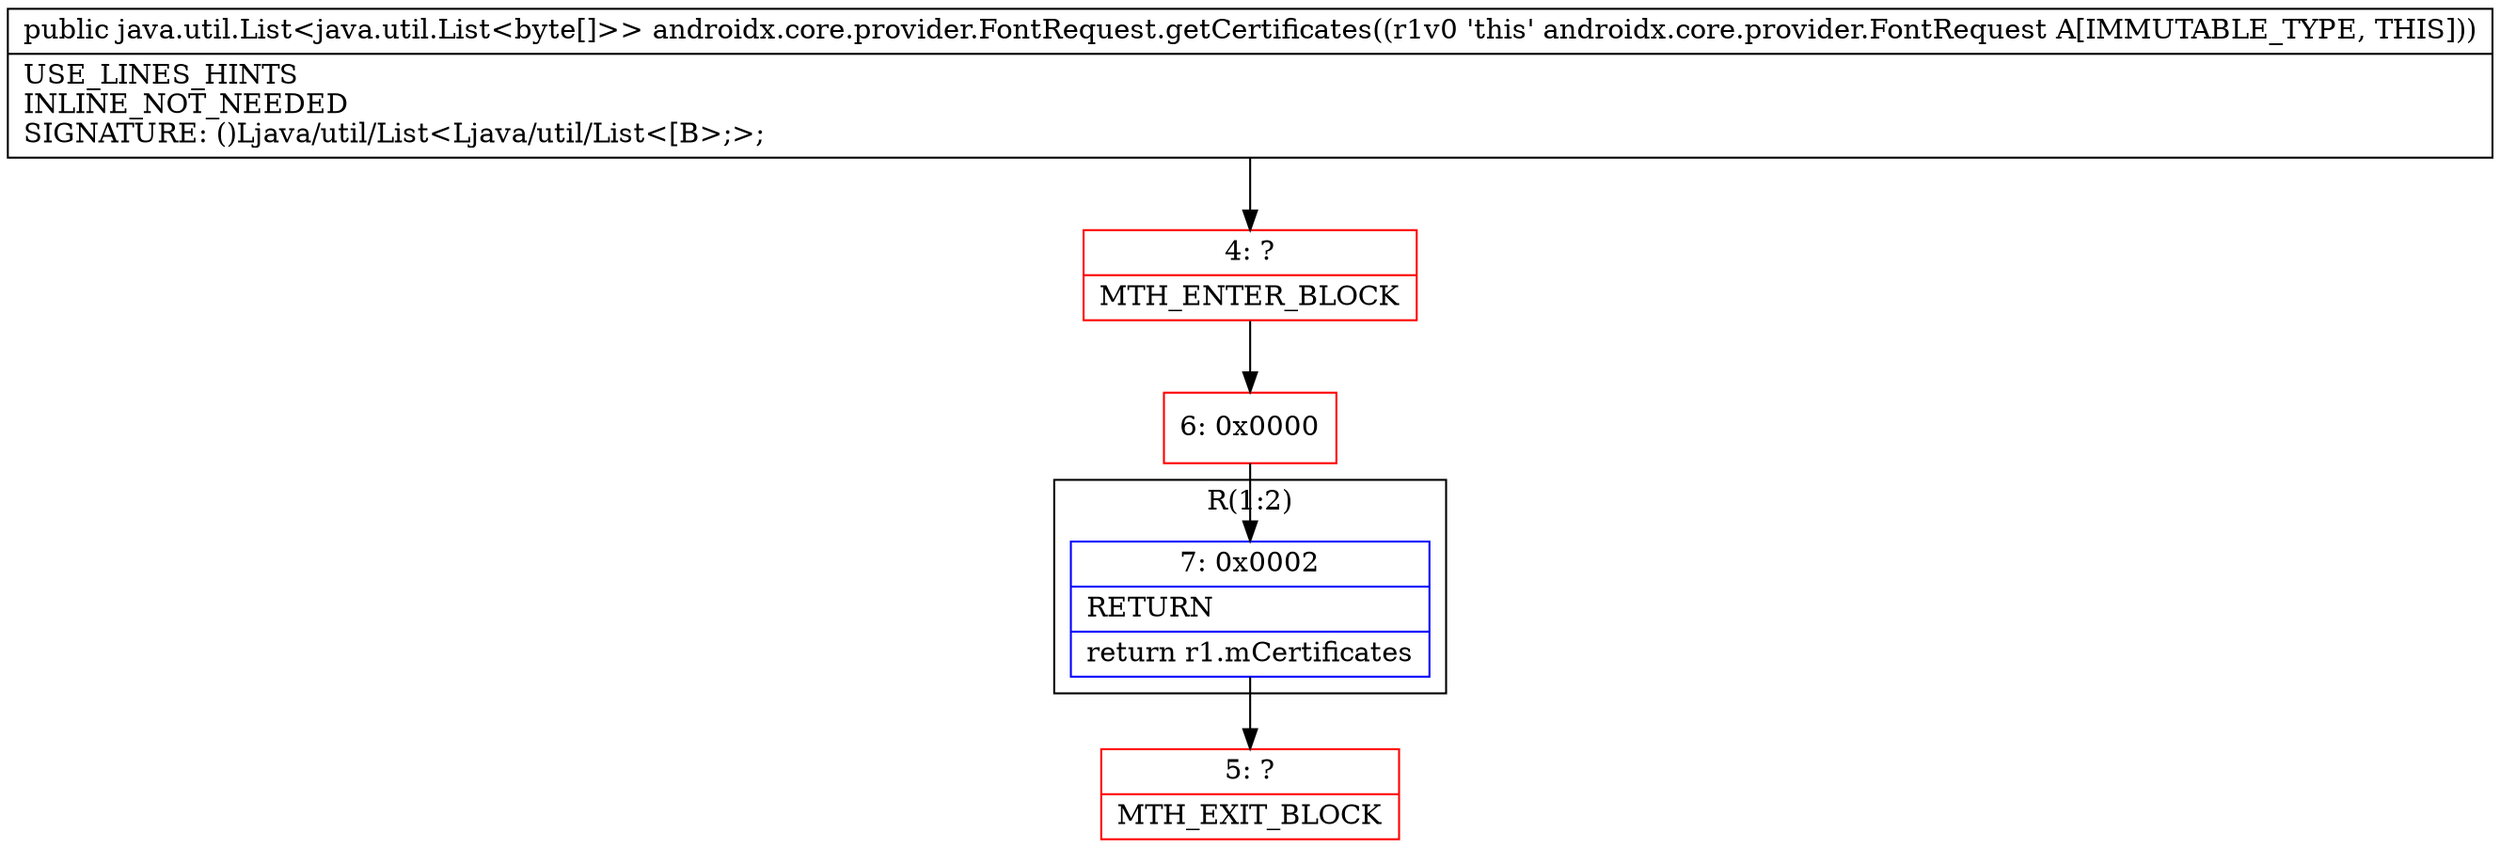 digraph "CFG forandroidx.core.provider.FontRequest.getCertificates()Ljava\/util\/List;" {
subgraph cluster_Region_780594066 {
label = "R(1:2)";
node [shape=record,color=blue];
Node_7 [shape=record,label="{7\:\ 0x0002|RETURN\l|return r1.mCertificates\l}"];
}
Node_4 [shape=record,color=red,label="{4\:\ ?|MTH_ENTER_BLOCK\l}"];
Node_6 [shape=record,color=red,label="{6\:\ 0x0000}"];
Node_5 [shape=record,color=red,label="{5\:\ ?|MTH_EXIT_BLOCK\l}"];
MethodNode[shape=record,label="{public java.util.List\<java.util.List\<byte[]\>\> androidx.core.provider.FontRequest.getCertificates((r1v0 'this' androidx.core.provider.FontRequest A[IMMUTABLE_TYPE, THIS]))  | USE_LINES_HINTS\lINLINE_NOT_NEEDED\lSIGNATURE: ()Ljava\/util\/List\<Ljava\/util\/List\<[B\>;\>;\l}"];
MethodNode -> Node_4;Node_7 -> Node_5;
Node_4 -> Node_6;
Node_6 -> Node_7;
}

